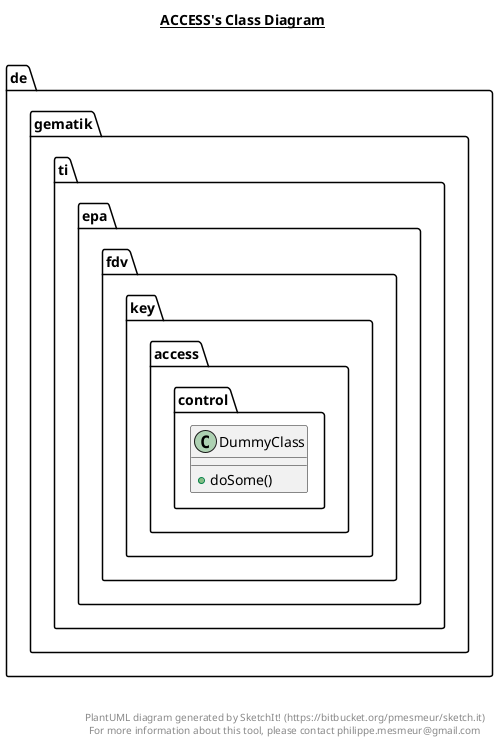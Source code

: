@startuml

title __ACCESS's Class Diagram__\n

  namespace de.gematik.ti.epa.fdv.key.access.control {
    class de.gematik.ti.epa.fdv.key.access.control.DummyClass {
        + doSome()
    }
  }
  



right footer


PlantUML diagram generated by SketchIt! (https://bitbucket.org/pmesmeur/sketch.it)
For more information about this tool, please contact philippe.mesmeur@gmail.com
endfooter

@enduml
